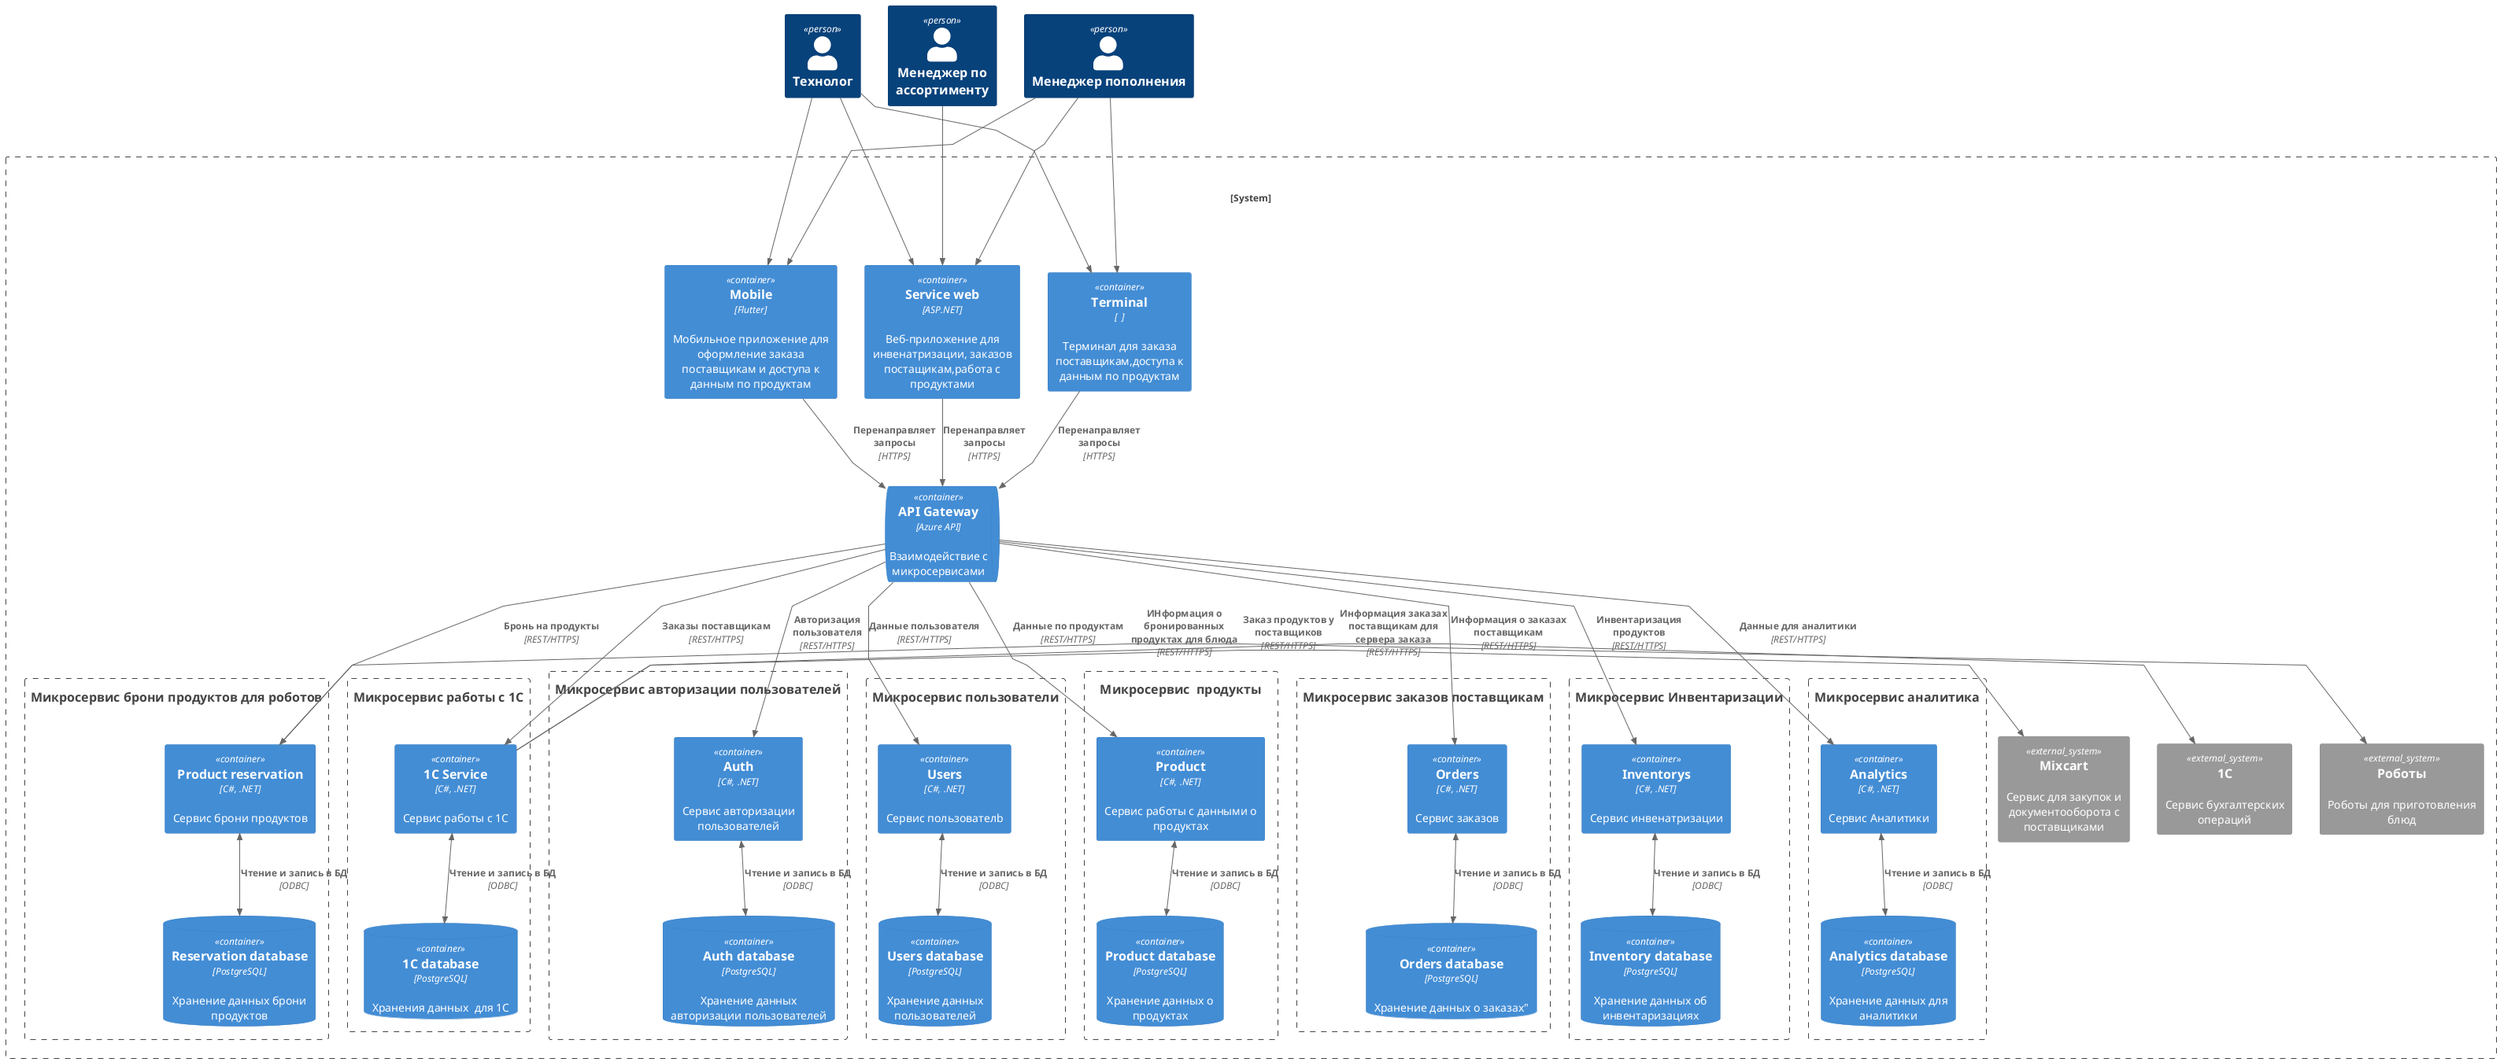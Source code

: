 @startuml
!include <C4/C4_Container>
skinparam Linetype polyline


Person(admin, "Технолог")
Person(manager, "Менеджер по ассортименту")
Person(manager_pop, "Менеджер пополнения")

System_Boundary(restoran, ""){
    ContainerQueue(Api, "API Gateway", "Azure API", "Взаимодействие с микросервисами")

       Container(mobileApp, "Mobile", "Flutter", "Мобильное приложение для оформление заказа поставщикам и доступа к данным по продуктам") 

    Container(terminal, "Terminal", "  ", "Терминал для заказа поставщикам,доступа к данным по продуктам")
  
Container(service, "Service web", "ASP.NET", "Веб-приложение для инвенатризации, заказов постащикам,работа с продуктами")
    
   
   
    
    Boundary(msAuth, "Микросервис авторизации пользователей"){
        Container(Auth, "Auth", "C#, .NET", "Сервис авторизации пользователей")
        ContainerDb(dbAuth, "Auth database", "PostgreSQL", "Хранение данных авторизации пользователей")
    }

    
    Boundary(msUsers, "Микросервис пользователи"){
        Container(Users, "Users", "C#, .NET", "Сервис пользователb")
        ContainerDb(dbUsers, "Users database", "PostgreSQL", "Хранение данных  пользователей")
    }
    Boundary(msProduct, "Микросервис  продукты") {
        Container(Product, "Product", "C#, .NET", "Сервис работы с данными о продуктах")
        ContainerDb(dbProduct, "Product database", "PostgreSQL", "Хранение данных о продуктах")
    }
   Boundary(msOrders, "Микросервис заказов поставщикам") {
        Container(Orders, "Orders", "C#, .NET", "Сервис заказов")
        ContainerDb(dbOrders, "Orders database", "PostgreSQL", Хранение данных о заказах")

}
 
  
  Boundary(ms1C, "Микросервис работы с 1С"){
        Container(1C_Service, "1С Service", "C#, .NET", "Сервис работы с 1С")
        ContainerDb(db1C, "1С database", "PostgreSQL", "Хранения данных  для 1C")
    }    
  
  
 Boundary(msReservation, "Микросервис брони продуктов для роботов"){
        Container(Reservation, "Product reservation", "C#, .NET", "Сервис брони продуктов")
        ContainerDb(dbReservation, "Reservation database", "PostgreSQL", "Хранение данных брони продуктов")
    }

Boundary(msInventory, "Микросервис Инвентаризации"){
        Container(Inventory, "Inventorys", "C#, .NET", "Сервис инвенатризации")
        ContainerDb(dbInventory, "Inventory database", "PostgreSQL", "Хранение данных об инвентаризациях")
    }
   Boundary(msAnalytics, "Микросервис аналитика"){
        Container(Analytics, "Analytics", "C#, .NET", "Сервис Аналитики")
        ContainerDb(dbAnalytics, "Analytics database", "PostgreSQL", "Хранение данных для аналитики")
}

    System_Ext(smixcart, "Mixcart", "Сервис для закупок и документооборота с поставщиками")
    System_Ext(srobots, "Роботы", "Сервис работы роботов")
    System_Ext(s1C, "1C", "Сервис бухгалтерских операций")
    System_Ext(srobots, "Роботы", "Роботы для приготовления блюд")




Rel_D(mobileApp, Api, "Перенаправляет запросы", "HTTPS")
Rel_D(terminal, Api, "Перенаправляет запросы", "HTTPS")

Rel_D(service, Api, "Перенаправляет запросы", "HTTPS")

Rel_D(admin, mobileApp, " ")

Rel_D(manager, service, " ")
Rel_D(admin, terminal, " ")
Rel_D(admin, service, " ")
Rel_D(manager_pop, mobileApp, " ")

Rel_D(manager_pop, service, " ")
Rel_D(manager_pop, terminal, " ")

BiRel_D(Reservation, dbReservation, "Чтение и запись в БД", "ODBC")


BiRel_D(Inventory, dbInventory, "Чтение и запись в БД", "ODBC")
BiRel_D(Auth, dbAuth, "Чтение и запись в БД", "ODBC")
BiRel_D(Users, dbUsers, "Чтение и запись в БД", "ODBC")
BiRel_D(Product, dbProduct, "Чтение и запись в БД", "ODBC")

BiRel_D(1C_Service, db1C, "Чтение и запись в БД", "ODBC")
BiRel_D(Orders, dbOrders, "Чтение и запись в БД", "ODBC")
BiRel_D(Analytics, dbAnalytics, "Чтение и запись в БД", "ODBC")

Rel_D(Api, 1C_Service, "Заказы поставщикам", "REST/HTTPS")
Rel_D(Api, Reservation, "Бронь на продукты", "REST/HTTPS")


Rel_D(Api, Inventory, "Инвентаризация продуктов", "REST/HTTPS")
Rel_D(Api, Auth, "Авторизация пользователя", "REST/HTTPS")
Rel_D(Api, Users, "Данные пользователя", "REST/HTTPS")
Rel_D(Api, Product, "Данные по продуктам", "REST/HTTPS")
Rel_D(Api, Analytics, "Данные для аналитики", "REST/HTTPS")

Rel_D(Api, Orders, "Информация о заказах поставщикам", "REST/HTTPS")


Rel_L(Reservation, srobots, "ИНформация о бронированных продуктах для блюда", "REST/HTTPS")
Rel_L(1C_Service, s1C, "Информация заказах поставщикам для сервера заказа", "REST/HTTPS")
Rel_L(1C_Service, smixcart, "Заказ продуктов у поставщиков", "REST/HTTPS")
@enduml
